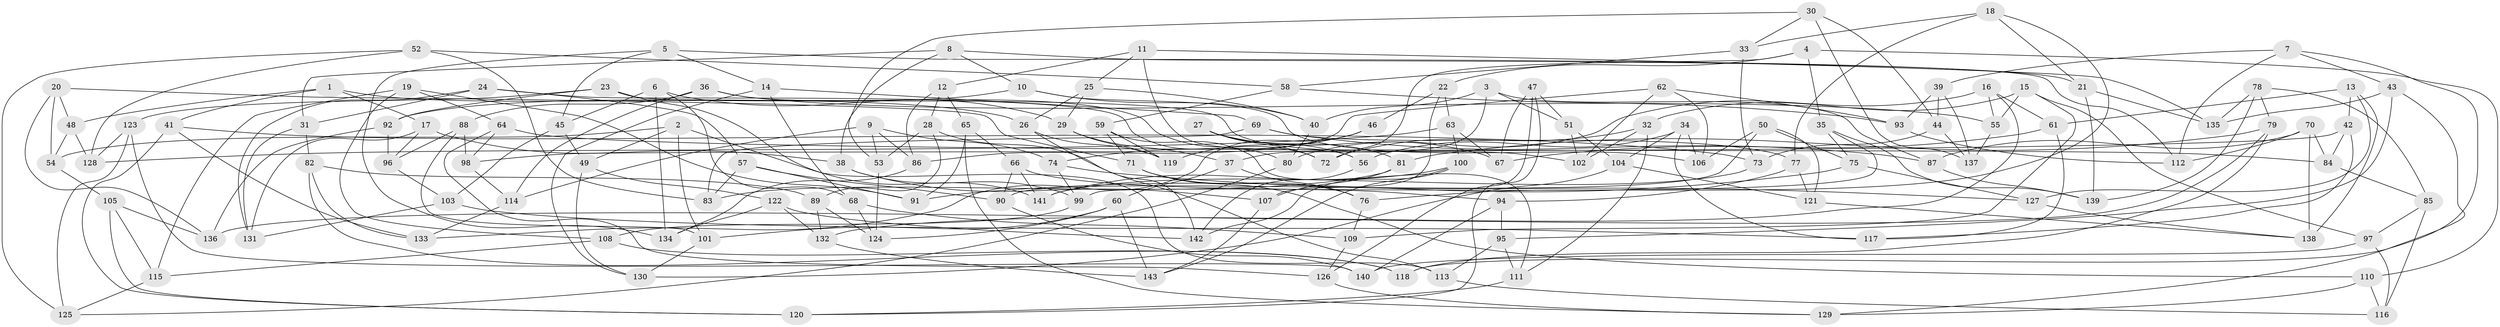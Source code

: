 // coarse degree distribution, {6: 0.43956043956043955, 5: 0.12087912087912088, 4: 0.4065934065934066, 3: 0.03296703296703297}
// Generated by graph-tools (version 1.1) at 2025/24/03/03/25 07:24:25]
// undirected, 143 vertices, 286 edges
graph export_dot {
graph [start="1"]
  node [color=gray90,style=filled];
  1;
  2;
  3;
  4;
  5;
  6;
  7;
  8;
  9;
  10;
  11;
  12;
  13;
  14;
  15;
  16;
  17;
  18;
  19;
  20;
  21;
  22;
  23;
  24;
  25;
  26;
  27;
  28;
  29;
  30;
  31;
  32;
  33;
  34;
  35;
  36;
  37;
  38;
  39;
  40;
  41;
  42;
  43;
  44;
  45;
  46;
  47;
  48;
  49;
  50;
  51;
  52;
  53;
  54;
  55;
  56;
  57;
  58;
  59;
  60;
  61;
  62;
  63;
  64;
  65;
  66;
  67;
  68;
  69;
  70;
  71;
  72;
  73;
  74;
  75;
  76;
  77;
  78;
  79;
  80;
  81;
  82;
  83;
  84;
  85;
  86;
  87;
  88;
  89;
  90;
  91;
  92;
  93;
  94;
  95;
  96;
  97;
  98;
  99;
  100;
  101;
  102;
  103;
  104;
  105;
  106;
  107;
  108;
  109;
  110;
  111;
  112;
  113;
  114;
  115;
  116;
  117;
  118;
  119;
  120;
  121;
  122;
  123;
  124;
  125;
  126;
  127;
  128;
  129;
  130;
  131;
  132;
  133;
  134;
  135;
  136;
  137;
  138;
  139;
  140;
  141;
  142;
  143;
  1 -- 26;
  1 -- 41;
  1 -- 48;
  1 -- 17;
  2 -- 54;
  2 -- 113;
  2 -- 49;
  2 -- 101;
  3 -- 40;
  3 -- 51;
  3 -- 87;
  3 -- 37;
  4 -- 35;
  4 -- 110;
  4 -- 72;
  4 -- 22;
  5 -- 45;
  5 -- 134;
  5 -- 14;
  5 -- 112;
  6 -- 68;
  6 -- 45;
  6 -- 134;
  6 -- 29;
  7 -- 112;
  7 -- 118;
  7 -- 39;
  7 -- 43;
  8 -- 21;
  8 -- 10;
  8 -- 38;
  8 -- 31;
  9 -- 53;
  9 -- 74;
  9 -- 86;
  9 -- 114;
  10 -- 92;
  10 -- 40;
  10 -- 106;
  11 -- 12;
  11 -- 135;
  11 -- 25;
  11 -- 56;
  12 -- 65;
  12 -- 86;
  12 -- 28;
  13 -- 138;
  13 -- 42;
  13 -- 61;
  13 -- 127;
  14 -- 68;
  14 -- 69;
  14 -- 130;
  15 -- 109;
  15 -- 32;
  15 -- 55;
  15 -- 97;
  16 -- 61;
  16 -- 55;
  16 -- 132;
  16 -- 80;
  17 -- 38;
  17 -- 96;
  17 -- 131;
  18 -- 76;
  18 -- 77;
  18 -- 21;
  18 -- 33;
  19 -- 108;
  19 -- 64;
  19 -- 91;
  19 -- 115;
  20 -- 71;
  20 -- 54;
  20 -- 136;
  20 -- 48;
  21 -- 139;
  21 -- 135;
  22 -- 107;
  22 -- 63;
  22 -- 46;
  23 -- 123;
  23 -- 92;
  23 -- 141;
  23 -- 102;
  24 -- 31;
  24 -- 80;
  24 -- 57;
  24 -- 131;
  25 -- 29;
  25 -- 26;
  25 -- 40;
  26 -- 142;
  26 -- 119;
  27 -- 72;
  27 -- 81;
  27 -- 56;
  27 -- 67;
  28 -- 53;
  28 -- 113;
  28 -- 89;
  29 -- 37;
  29 -- 119;
  30 -- 44;
  30 -- 53;
  30 -- 33;
  30 -- 137;
  31 -- 82;
  31 -- 131;
  32 -- 72;
  32 -- 102;
  32 -- 111;
  33 -- 73;
  33 -- 58;
  34 -- 106;
  34 -- 56;
  34 -- 117;
  34 -- 104;
  35 -- 139;
  35 -- 99;
  35 -- 75;
  36 -- 72;
  36 -- 55;
  36 -- 114;
  36 -- 88;
  37 -- 60;
  37 -- 76;
  38 -- 107;
  38 -- 99;
  39 -- 44;
  39 -- 93;
  39 -- 137;
  40 -- 80;
  41 -- 133;
  41 -- 73;
  41 -- 120;
  42 -- 117;
  42 -- 98;
  42 -- 84;
  43 -- 135;
  43 -- 129;
  43 -- 95;
  44 -- 73;
  44 -- 137;
  45 -- 103;
  45 -- 49;
  46 -- 133;
  46 -- 74;
  46 -- 119;
  47 -- 120;
  47 -- 51;
  47 -- 67;
  47 -- 126;
  48 -- 54;
  48 -- 128;
  49 -- 122;
  49 -- 130;
  50 -- 121;
  50 -- 75;
  50 -- 90;
  50 -- 106;
  51 -- 102;
  51 -- 104;
  52 -- 83;
  52 -- 125;
  52 -- 128;
  52 -- 58;
  53 -- 124;
  54 -- 105;
  55 -- 137;
  56 -- 142;
  57 -- 90;
  57 -- 91;
  57 -- 83;
  58 -- 93;
  58 -- 59;
  59 -- 71;
  59 -- 119;
  59 -- 111;
  60 -- 101;
  60 -- 143;
  60 -- 124;
  61 -- 67;
  61 -- 117;
  62 -- 86;
  62 -- 93;
  62 -- 106;
  62 -- 102;
  63 -- 128;
  63 -- 100;
  63 -- 67;
  64 -- 98;
  64 -- 84;
  64 -- 126;
  65 -- 66;
  65 -- 129;
  65 -- 91;
  66 -- 94;
  66 -- 90;
  66 -- 141;
  68 -- 109;
  68 -- 124;
  69 -- 83;
  69 -- 87;
  69 -- 77;
  70 -- 138;
  70 -- 87;
  70 -- 84;
  70 -- 112;
  71 -- 110;
  71 -- 76;
  73 -- 141;
  74 -- 99;
  74 -- 127;
  75 -- 127;
  75 -- 91;
  76 -- 109;
  77 -- 94;
  77 -- 121;
  78 -- 79;
  78 -- 139;
  78 -- 85;
  78 -- 135;
  79 -- 81;
  79 -- 118;
  79 -- 136;
  80 -- 125;
  81 -- 83;
  81 -- 107;
  82 -- 133;
  82 -- 89;
  82 -- 118;
  84 -- 85;
  85 -- 116;
  85 -- 97;
  86 -- 134;
  87 -- 139;
  88 -- 98;
  88 -- 96;
  88 -- 101;
  89 -- 124;
  89 -- 132;
  90 -- 140;
  92 -- 136;
  92 -- 96;
  93 -- 112;
  94 -- 140;
  94 -- 95;
  95 -- 113;
  95 -- 111;
  96 -- 103;
  97 -- 140;
  97 -- 116;
  98 -- 114;
  99 -- 108;
  100 -- 142;
  100 -- 141;
  100 -- 143;
  101 -- 130;
  103 -- 131;
  103 -- 117;
  104 -- 130;
  104 -- 121;
  105 -- 115;
  105 -- 120;
  105 -- 136;
  107 -- 143;
  108 -- 118;
  108 -- 115;
  109 -- 126;
  110 -- 116;
  110 -- 129;
  111 -- 120;
  113 -- 116;
  114 -- 133;
  115 -- 125;
  121 -- 138;
  122 -- 142;
  122 -- 134;
  122 -- 132;
  123 -- 125;
  123 -- 128;
  123 -- 140;
  126 -- 129;
  127 -- 138;
  132 -- 143;
}
